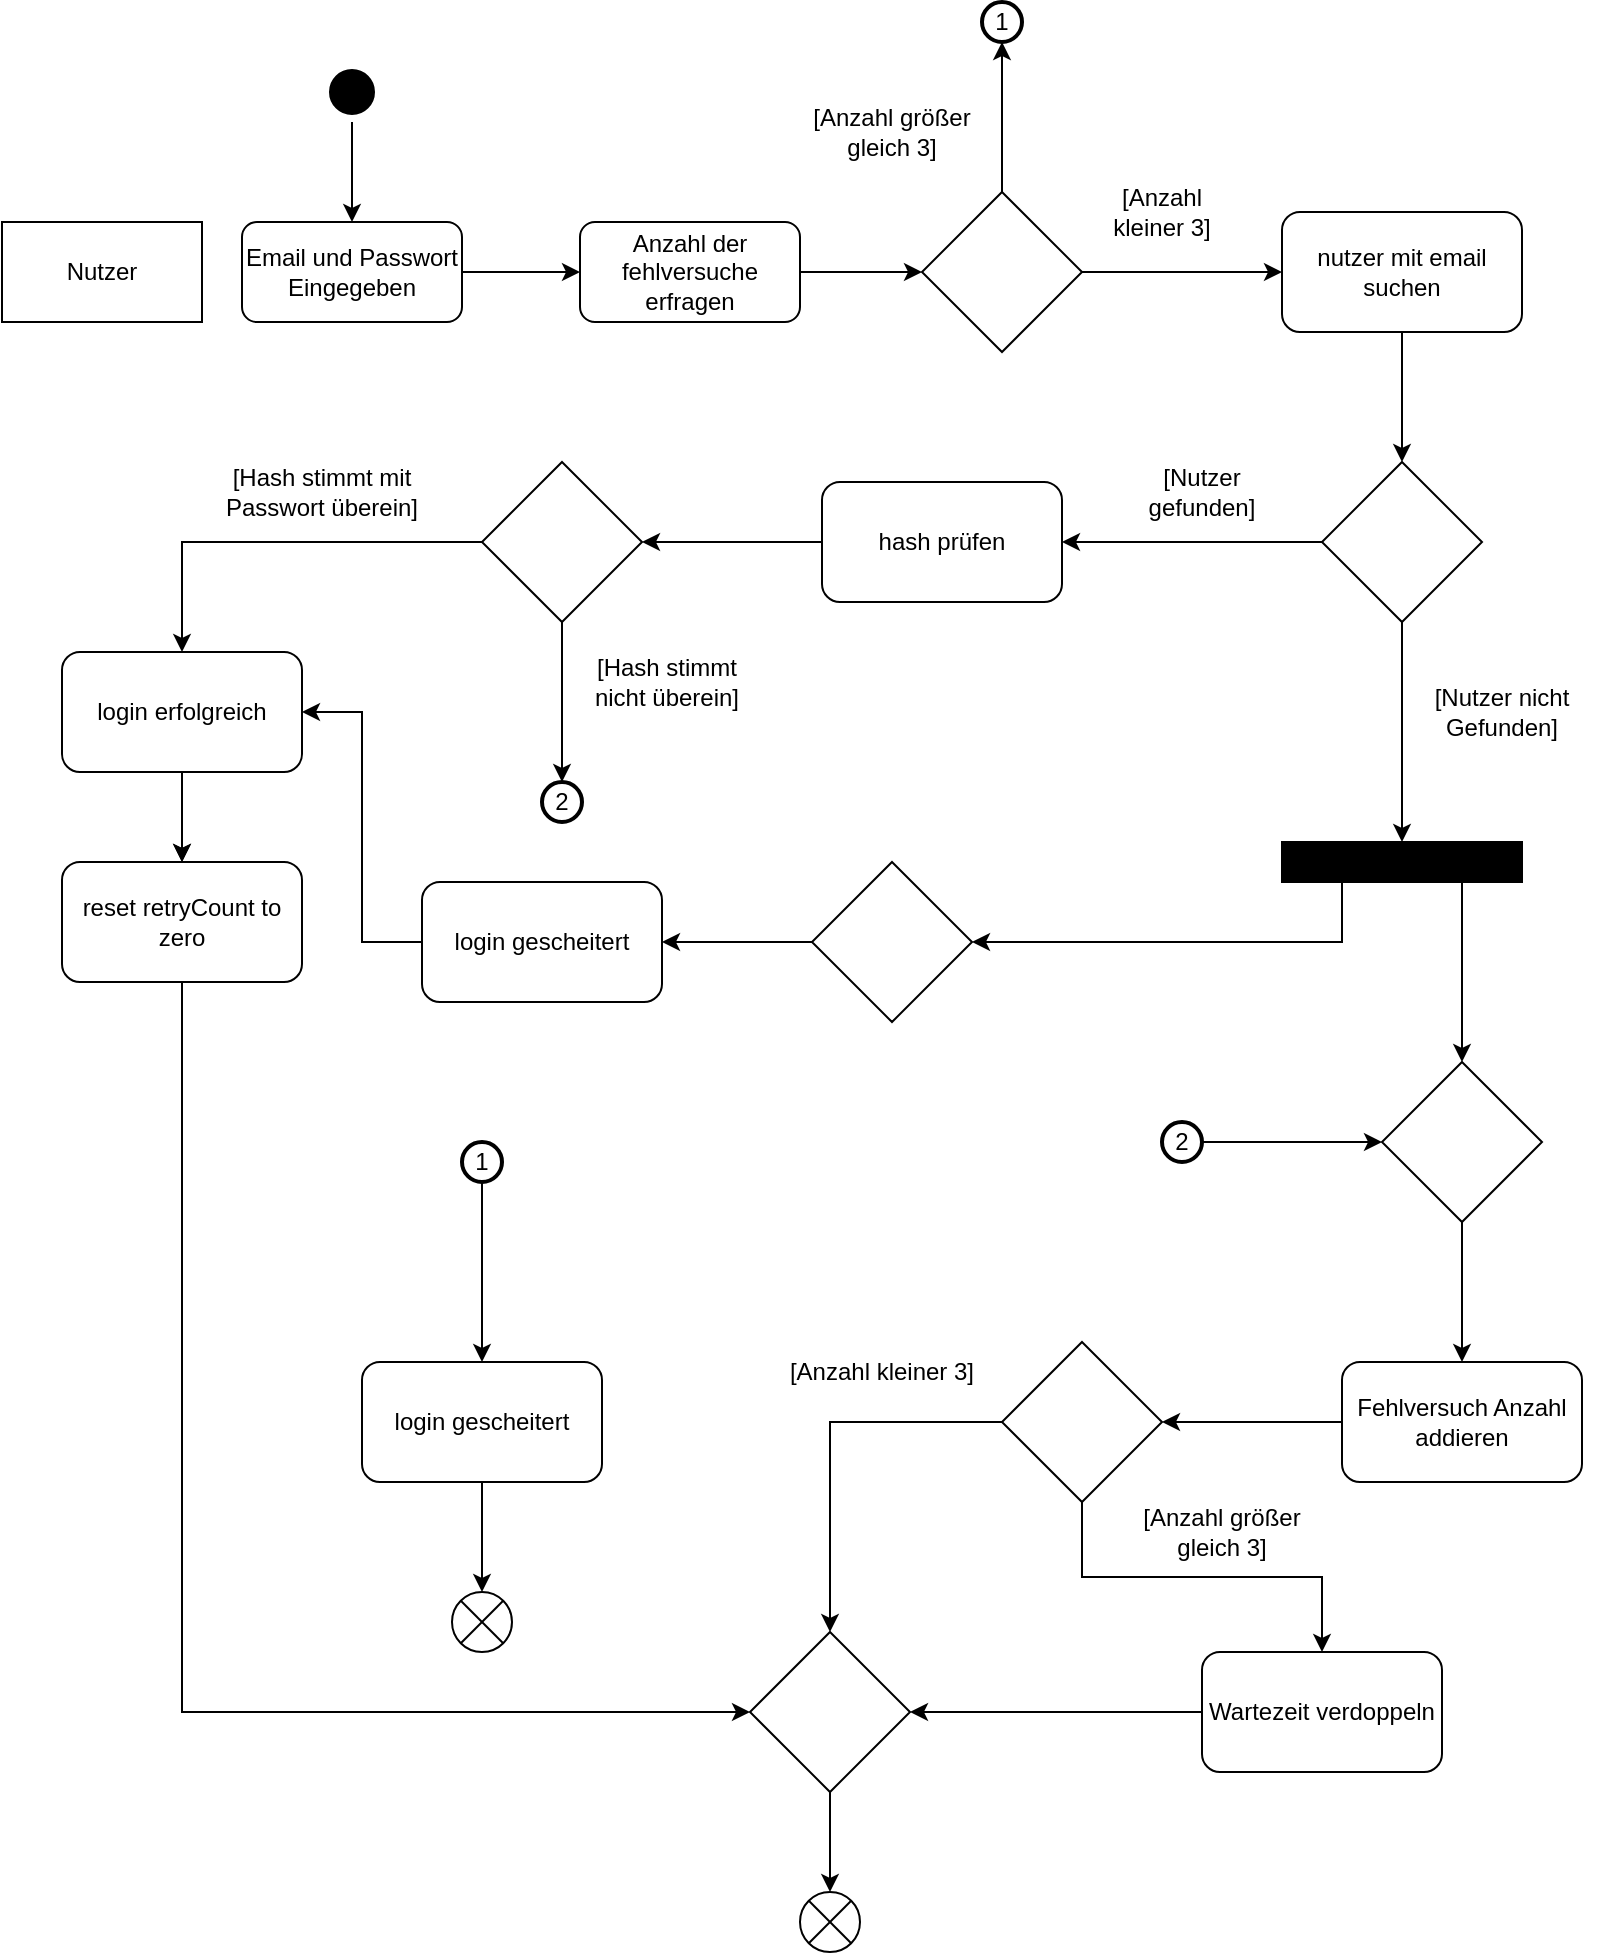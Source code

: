 <mxfile version="21.8.0" type="device">
  <diagram name="Seite-1" id="6rdLMcU7qFHCMdSQ0RmP">
    <mxGraphModel dx="1376" dy="661" grid="1" gridSize="10" guides="1" tooltips="1" connect="1" arrows="1" fold="1" page="1" pageScale="1" pageWidth="827" pageHeight="1169" math="0" shadow="0">
      <root>
        <mxCell id="0" />
        <mxCell id="1" parent="0" />
        <mxCell id="MToOQenidi22LgT-aLaP-28" style="edgeStyle=orthogonalEdgeStyle;rounded=0;orthogonalLoop=1;jettySize=auto;html=1;entryX=0;entryY=0.5;entryDx=0;entryDy=0;" parent="1" source="rEsuLK7hwyCycrSi-2LT-4" target="MToOQenidi22LgT-aLaP-27" edge="1">
          <mxGeometry relative="1" as="geometry" />
        </mxCell>
        <mxCell id="rEsuLK7hwyCycrSi-2LT-4" value="Email und Passwort Eingegeben" style="rounded=1;whiteSpace=wrap;html=1;labelBackgroundColor=none;" parent="1" vertex="1">
          <mxGeometry x="120" y="150" width="110" height="50" as="geometry" />
        </mxCell>
        <mxCell id="rEsuLK7hwyCycrSi-2LT-5" value="Nutzer" style="rounded=0;whiteSpace=wrap;html=1;labelBackgroundColor=none;" parent="1" vertex="1">
          <mxGeometry y="150" width="100" height="50" as="geometry" />
        </mxCell>
        <mxCell id="rEsuLK7hwyCycrSi-2LT-18" style="edgeStyle=orthogonalEdgeStyle;rounded=0;orthogonalLoop=1;jettySize=auto;html=1;entryX=0;entryY=0.5;entryDx=0;entryDy=0;labelBackgroundColor=none;fontColor=default;exitX=1;exitY=0.5;exitDx=0;exitDy=0;" parent="1" source="MToOQenidi22LgT-aLaP-12" target="rEsuLK7hwyCycrSi-2LT-17" edge="1">
          <mxGeometry relative="1" as="geometry">
            <mxPoint x="510" y="170" as="sourcePoint" />
          </mxGeometry>
        </mxCell>
        <mxCell id="rEsuLK7hwyCycrSi-2LT-30" style="edgeStyle=orthogonalEdgeStyle;rounded=0;orthogonalLoop=1;jettySize=auto;html=1;labelBackgroundColor=none;fontColor=default;" parent="1" source="rEsuLK7hwyCycrSi-2LT-17" target="rEsuLK7hwyCycrSi-2LT-20" edge="1">
          <mxGeometry relative="1" as="geometry" />
        </mxCell>
        <mxCell id="rEsuLK7hwyCycrSi-2LT-17" value="nutzer mit email suchen" style="rounded=1;whiteSpace=wrap;html=1;labelBackgroundColor=none;" parent="1" vertex="1">
          <mxGeometry x="640" y="145" width="120" height="60" as="geometry" />
        </mxCell>
        <mxCell id="rEsuLK7hwyCycrSi-2LT-24" style="edgeStyle=orthogonalEdgeStyle;rounded=0;orthogonalLoop=1;jettySize=auto;html=1;entryX=1;entryY=0.5;entryDx=0;entryDy=0;labelBackgroundColor=none;fontColor=default;" parent="1" source="rEsuLK7hwyCycrSi-2LT-20" target="rEsuLK7hwyCycrSi-2LT-25" edge="1">
          <mxGeometry relative="1" as="geometry">
            <mxPoint x="530" y="440" as="targetPoint" />
          </mxGeometry>
        </mxCell>
        <mxCell id="MToOQenidi22LgT-aLaP-43" style="edgeStyle=orthogonalEdgeStyle;rounded=0;orthogonalLoop=1;jettySize=auto;html=1;" parent="1" source="rEsuLK7hwyCycrSi-2LT-20" target="MToOQenidi22LgT-aLaP-2" edge="1">
          <mxGeometry relative="1" as="geometry" />
        </mxCell>
        <mxCell id="rEsuLK7hwyCycrSi-2LT-20" value="" style="rhombus;whiteSpace=wrap;html=1;labelBackgroundColor=none;" parent="1" vertex="1">
          <mxGeometry x="660" y="270" width="80" height="80" as="geometry" />
        </mxCell>
        <mxCell id="rEsuLK7hwyCycrSi-2LT-22" value="[Nutzer gefunden]" style="text;html=1;strokeColor=none;fillColor=none;align=center;verticalAlign=middle;whiteSpace=wrap;rounded=0;labelBackgroundColor=none;" parent="1" vertex="1">
          <mxGeometry x="570" y="270" width="60" height="30" as="geometry" />
        </mxCell>
        <mxCell id="MToOQenidi22LgT-aLaP-15" style="edgeStyle=orthogonalEdgeStyle;rounded=0;orthogonalLoop=1;jettySize=auto;html=1;entryX=1;entryY=0.5;entryDx=0;entryDy=0;" parent="1" source="rEsuLK7hwyCycrSi-2LT-25" target="MToOQenidi22LgT-aLaP-14" edge="1">
          <mxGeometry relative="1" as="geometry">
            <mxPoint x="310" y="290" as="targetPoint" />
          </mxGeometry>
        </mxCell>
        <mxCell id="rEsuLK7hwyCycrSi-2LT-25" value="hash prüfen" style="rounded=1;whiteSpace=wrap;html=1;labelBackgroundColor=none;" parent="1" vertex="1">
          <mxGeometry x="410" y="280" width="120" height="60" as="geometry" />
        </mxCell>
        <mxCell id="rEsuLK7hwyCycrSi-2LT-32" value="[Nutzer nicht Gefunden]" style="text;html=1;strokeColor=none;fillColor=none;align=center;verticalAlign=middle;whiteSpace=wrap;rounded=0;labelBackgroundColor=none;" parent="1" vertex="1">
          <mxGeometry x="700" y="380" width="100" height="30" as="geometry" />
        </mxCell>
        <mxCell id="rEsuLK7hwyCycrSi-2LT-39" value="login gescheitert" style="rounded=1;whiteSpace=wrap;html=1;labelBackgroundColor=none;" parent="1" vertex="1">
          <mxGeometry x="180" y="720" width="120" height="60" as="geometry" />
        </mxCell>
        <mxCell id="MToOQenidi22LgT-aLaP-24" style="edgeStyle=orthogonalEdgeStyle;rounded=0;orthogonalLoop=1;jettySize=auto;html=1;entryX=0.5;entryY=0;entryDx=0;entryDy=0;entryPerimeter=0;" parent="1" source="rEsuLK7hwyCycrSi-2LT-45" edge="1">
          <mxGeometry relative="1" as="geometry">
            <mxPoint x="90" y="470" as="targetPoint" />
          </mxGeometry>
        </mxCell>
        <mxCell id="sNGj3hV3pmm6zrYYgMPP-7" value="" style="edgeStyle=orthogonalEdgeStyle;rounded=0;orthogonalLoop=1;jettySize=auto;html=1;" edge="1" parent="1" source="rEsuLK7hwyCycrSi-2LT-45" target="sNGj3hV3pmm6zrYYgMPP-2">
          <mxGeometry relative="1" as="geometry" />
        </mxCell>
        <mxCell id="rEsuLK7hwyCycrSi-2LT-45" value="&amp;nbsp;login erfolgreich&amp;nbsp;" style="rounded=1;whiteSpace=wrap;html=1;labelBackgroundColor=none;" parent="1" vertex="1">
          <mxGeometry x="30" y="365" width="120" height="60" as="geometry" />
        </mxCell>
        <mxCell id="MToOQenidi22LgT-aLaP-25" style="edgeStyle=orthogonalEdgeStyle;rounded=0;orthogonalLoop=1;jettySize=auto;html=1;entryX=0.5;entryY=0;entryDx=0;entryDy=0;" parent="1" source="rEsuLK7hwyCycrSi-2LT-50" target="rEsuLK7hwyCycrSi-2LT-4" edge="1">
          <mxGeometry relative="1" as="geometry" />
        </mxCell>
        <mxCell id="rEsuLK7hwyCycrSi-2LT-50" value="" style="ellipse;html=1;shape=startState;labelBackgroundColor=none;fillColor=#000000;" parent="1" vertex="1">
          <mxGeometry x="160" y="70" width="30" height="30" as="geometry" />
        </mxCell>
        <mxCell id="MToOQenidi22LgT-aLaP-39" style="edgeStyle=orthogonalEdgeStyle;rounded=0;orthogonalLoop=1;jettySize=auto;html=1;exitX=0.25;exitY=1;exitDx=0;exitDy=0;entryX=1;entryY=0.5;entryDx=0;entryDy=0;" parent="1" source="MToOQenidi22LgT-aLaP-2" target="MToOQenidi22LgT-aLaP-37" edge="1">
          <mxGeometry relative="1" as="geometry" />
        </mxCell>
        <mxCell id="MToOQenidi22LgT-aLaP-57" style="edgeStyle=orthogonalEdgeStyle;rounded=0;orthogonalLoop=1;jettySize=auto;html=1;entryX=0.5;entryY=0;entryDx=0;entryDy=0;exitX=0.75;exitY=1;exitDx=0;exitDy=0;" parent="1" source="MToOQenidi22LgT-aLaP-2" target="MToOQenidi22LgT-aLaP-56" edge="1">
          <mxGeometry relative="1" as="geometry" />
        </mxCell>
        <mxCell id="MToOQenidi22LgT-aLaP-2" value="" style="rounded=0;whiteSpace=wrap;html=1;fillColor=#000000;rotation=0;" parent="1" vertex="1">
          <mxGeometry x="640" y="460" width="120" height="20" as="geometry" />
        </mxCell>
        <mxCell id="MToOQenidi22LgT-aLaP-46" style="edgeStyle=orthogonalEdgeStyle;rounded=0;orthogonalLoop=1;jettySize=auto;html=1;entryX=1;entryY=0.5;entryDx=0;entryDy=0;" parent="1" source="MToOQenidi22LgT-aLaP-6" target="MToOQenidi22LgT-aLaP-11" edge="1">
          <mxGeometry relative="1" as="geometry" />
        </mxCell>
        <mxCell id="MToOQenidi22LgT-aLaP-6" value="Fehlversuch Anzahl addieren" style="rounded=1;whiteSpace=wrap;html=1;" parent="1" vertex="1">
          <mxGeometry x="670" y="720" width="120" height="60" as="geometry" />
        </mxCell>
        <mxCell id="MToOQenidi22LgT-aLaP-45" style="edgeStyle=orthogonalEdgeStyle;rounded=0;orthogonalLoop=1;jettySize=auto;html=1;entryX=0.5;entryY=0;entryDx=0;entryDy=0;exitX=0.5;exitY=1;exitDx=0;exitDy=0;" parent="1" source="MToOQenidi22LgT-aLaP-11" target="MToOQenidi22LgT-aLaP-44" edge="1">
          <mxGeometry relative="1" as="geometry" />
        </mxCell>
        <mxCell id="MToOQenidi22LgT-aLaP-48" style="edgeStyle=orthogonalEdgeStyle;rounded=0;orthogonalLoop=1;jettySize=auto;html=1;entryX=0.5;entryY=0;entryDx=0;entryDy=0;" parent="1" source="MToOQenidi22LgT-aLaP-11" target="MToOQenidi22LgT-aLaP-49" edge="1">
          <mxGeometry relative="1" as="geometry">
            <mxPoint x="414" y="865" as="targetPoint" />
          </mxGeometry>
        </mxCell>
        <mxCell id="MToOQenidi22LgT-aLaP-11" value="" style="rhombus;whiteSpace=wrap;html=1;" parent="1" vertex="1">
          <mxGeometry x="500" y="710" width="80" height="80" as="geometry" />
        </mxCell>
        <mxCell id="MToOQenidi22LgT-aLaP-32" style="edgeStyle=orthogonalEdgeStyle;rounded=0;orthogonalLoop=1;jettySize=auto;html=1;entryX=0.5;entryY=1;entryDx=0;entryDy=0;entryPerimeter=0;" parent="1" source="MToOQenidi22LgT-aLaP-12" target="MToOQenidi22LgT-aLaP-33" edge="1">
          <mxGeometry relative="1" as="geometry">
            <mxPoint x="500" y="60" as="targetPoint" />
          </mxGeometry>
        </mxCell>
        <mxCell id="MToOQenidi22LgT-aLaP-12" value="" style="rhombus;whiteSpace=wrap;html=1;" parent="1" vertex="1">
          <mxGeometry x="460" y="135" width="80" height="80" as="geometry" />
        </mxCell>
        <mxCell id="MToOQenidi22LgT-aLaP-21" style="edgeStyle=orthogonalEdgeStyle;rounded=0;orthogonalLoop=1;jettySize=auto;html=1;entryX=0.5;entryY=0;entryDx=0;entryDy=0;" parent="1" source="MToOQenidi22LgT-aLaP-14" target="rEsuLK7hwyCycrSi-2LT-45" edge="1">
          <mxGeometry relative="1" as="geometry" />
        </mxCell>
        <mxCell id="MToOQenidi22LgT-aLaP-64" style="edgeStyle=orthogonalEdgeStyle;rounded=0;orthogonalLoop=1;jettySize=auto;html=1;entryX=0.5;entryY=0;entryDx=0;entryDy=0;entryPerimeter=0;" parent="1" source="MToOQenidi22LgT-aLaP-14" target="MToOQenidi22LgT-aLaP-63" edge="1">
          <mxGeometry relative="1" as="geometry" />
        </mxCell>
        <mxCell id="MToOQenidi22LgT-aLaP-14" value="" style="rhombus;whiteSpace=wrap;html=1;" parent="1" vertex="1">
          <mxGeometry x="240" y="270" width="80" height="80" as="geometry" />
        </mxCell>
        <mxCell id="MToOQenidi22LgT-aLaP-22" value="[Hash stimmt mit Passwort überein]" style="text;html=1;strokeColor=none;fillColor=none;align=center;verticalAlign=middle;whiteSpace=wrap;rounded=0;labelBackgroundColor=none;" parent="1" vertex="1">
          <mxGeometry x="110" y="270" width="100" height="30" as="geometry" />
        </mxCell>
        <mxCell id="MToOQenidi22LgT-aLaP-26" value="[Anzahl kleiner 3]" style="text;html=1;strokeColor=none;fillColor=none;align=center;verticalAlign=middle;whiteSpace=wrap;rounded=0;labelBackgroundColor=none;" parent="1" vertex="1">
          <mxGeometry x="550" y="130" width="60" height="30" as="geometry" />
        </mxCell>
        <mxCell id="MToOQenidi22LgT-aLaP-29" style="edgeStyle=orthogonalEdgeStyle;rounded=0;orthogonalLoop=1;jettySize=auto;html=1;entryX=0;entryY=0.5;entryDx=0;entryDy=0;" parent="1" source="MToOQenidi22LgT-aLaP-27" target="MToOQenidi22LgT-aLaP-12" edge="1">
          <mxGeometry relative="1" as="geometry" />
        </mxCell>
        <mxCell id="MToOQenidi22LgT-aLaP-27" value="Anzahl der fehlversuche erfragen" style="rounded=1;whiteSpace=wrap;html=1;labelBackgroundColor=none;" parent="1" vertex="1">
          <mxGeometry x="289" y="150" width="110" height="50" as="geometry" />
        </mxCell>
        <mxCell id="MToOQenidi22LgT-aLaP-30" value="[Anzahl größer gleich 3]" style="text;html=1;strokeColor=none;fillColor=none;align=center;verticalAlign=middle;whiteSpace=wrap;rounded=0;labelBackgroundColor=none;" parent="1" vertex="1">
          <mxGeometry x="400" y="90" width="90" height="30" as="geometry" />
        </mxCell>
        <mxCell id="MToOQenidi22LgT-aLaP-33" value="1" style="strokeWidth=2;html=1;shape=mxgraph.flowchart.start_2;whiteSpace=wrap;" parent="1" vertex="1">
          <mxGeometry x="490" y="40" width="20" height="20" as="geometry" />
        </mxCell>
        <mxCell id="MToOQenidi22LgT-aLaP-37" value="" style="rhombus;whiteSpace=wrap;html=1;" parent="1" vertex="1">
          <mxGeometry x="405" y="470" width="80" height="80" as="geometry" />
        </mxCell>
        <mxCell id="MToOQenidi22LgT-aLaP-50" style="edgeStyle=orthogonalEdgeStyle;rounded=0;orthogonalLoop=1;jettySize=auto;html=1;entryX=1;entryY=0.5;entryDx=0;entryDy=0;" parent="1" source="MToOQenidi22LgT-aLaP-44" target="MToOQenidi22LgT-aLaP-49" edge="1">
          <mxGeometry relative="1" as="geometry" />
        </mxCell>
        <mxCell id="MToOQenidi22LgT-aLaP-44" value="Wartezeit verdoppeln" style="rounded=1;whiteSpace=wrap;html=1;" parent="1" vertex="1">
          <mxGeometry x="600" y="865" width="120" height="60" as="geometry" />
        </mxCell>
        <mxCell id="MToOQenidi22LgT-aLaP-54" style="edgeStyle=orthogonalEdgeStyle;rounded=0;orthogonalLoop=1;jettySize=auto;html=1;entryX=0.5;entryY=0;entryDx=0;entryDy=0;entryPerimeter=0;" parent="1" source="MToOQenidi22LgT-aLaP-49" target="MToOQenidi22LgT-aLaP-53" edge="1">
          <mxGeometry relative="1" as="geometry" />
        </mxCell>
        <mxCell id="MToOQenidi22LgT-aLaP-49" value="" style="rhombus;whiteSpace=wrap;html=1;" parent="1" vertex="1">
          <mxGeometry x="374" y="855" width="80" height="80" as="geometry" />
        </mxCell>
        <mxCell id="MToOQenidi22LgT-aLaP-51" value="[Anzahl kleiner 3]" style="text;html=1;strokeColor=none;fillColor=none;align=center;verticalAlign=middle;whiteSpace=wrap;rounded=0;labelBackgroundColor=none;" parent="1" vertex="1">
          <mxGeometry x="390" y="710" width="100" height="30" as="geometry" />
        </mxCell>
        <mxCell id="MToOQenidi22LgT-aLaP-52" value="[Anzahl größer gleich 3]" style="text;html=1;strokeColor=none;fillColor=none;align=center;verticalAlign=middle;whiteSpace=wrap;rounded=0;labelBackgroundColor=none;" parent="1" vertex="1">
          <mxGeometry x="560" y="790" width="100" height="30" as="geometry" />
        </mxCell>
        <mxCell id="MToOQenidi22LgT-aLaP-53" value="" style="verticalLabelPosition=bottom;verticalAlign=top;html=1;shape=mxgraph.flowchart.or;" parent="1" vertex="1">
          <mxGeometry x="399" y="985" width="30" height="30" as="geometry" />
        </mxCell>
        <mxCell id="MToOQenidi22LgT-aLaP-58" style="edgeStyle=orthogonalEdgeStyle;rounded=0;orthogonalLoop=1;jettySize=auto;html=1;entryX=0.5;entryY=0;entryDx=0;entryDy=0;" parent="1" source="MToOQenidi22LgT-aLaP-56" target="MToOQenidi22LgT-aLaP-6" edge="1">
          <mxGeometry relative="1" as="geometry" />
        </mxCell>
        <mxCell id="MToOQenidi22LgT-aLaP-56" value="" style="rhombus;whiteSpace=wrap;html=1;" parent="1" vertex="1">
          <mxGeometry x="690" y="570" width="80" height="80" as="geometry" />
        </mxCell>
        <mxCell id="MToOQenidi22LgT-aLaP-61" style="edgeStyle=orthogonalEdgeStyle;rounded=0;orthogonalLoop=1;jettySize=auto;html=1;entryX=0;entryY=0.5;entryDx=0;entryDy=0;" parent="1" source="MToOQenidi22LgT-aLaP-60" target="MToOQenidi22LgT-aLaP-56" edge="1">
          <mxGeometry relative="1" as="geometry" />
        </mxCell>
        <mxCell id="MToOQenidi22LgT-aLaP-60" value="2" style="strokeWidth=2;html=1;shape=mxgraph.flowchart.start_2;whiteSpace=wrap;" parent="1" vertex="1">
          <mxGeometry x="580" y="600" width="20" height="20" as="geometry" />
        </mxCell>
        <mxCell id="MToOQenidi22LgT-aLaP-63" value="2" style="strokeWidth=2;html=1;shape=mxgraph.flowchart.start_2;whiteSpace=wrap;" parent="1" vertex="1">
          <mxGeometry x="270" y="430" width="20" height="20" as="geometry" />
        </mxCell>
        <mxCell id="MToOQenidi22LgT-aLaP-65" value="[Hash stimmt nicht überein]" style="text;html=1;strokeColor=none;fillColor=none;align=center;verticalAlign=middle;whiteSpace=wrap;rounded=0;labelBackgroundColor=none;" parent="1" vertex="1">
          <mxGeometry x="295" y="365" width="75" height="30" as="geometry" />
        </mxCell>
        <mxCell id="sNGj3hV3pmm6zrYYgMPP-2" value="reset retryCount to zero" style="rounded=1;whiteSpace=wrap;html=1;labelBackgroundColor=none;" vertex="1" parent="1">
          <mxGeometry x="30" y="470" width="120" height="60" as="geometry" />
        </mxCell>
        <mxCell id="sNGj3hV3pmm6zrYYgMPP-6" value="" style="edgeStyle=orthogonalEdgeStyle;rounded=0;orthogonalLoop=1;jettySize=auto;html=1;exitX=0.5;exitY=1;exitDx=0;exitDy=0;entryX=0;entryY=0.5;entryDx=0;entryDy=0;" edge="1" parent="1" source="sNGj3hV3pmm6zrYYgMPP-2" target="MToOQenidi22LgT-aLaP-49">
          <mxGeometry relative="1" as="geometry">
            <mxPoint x="100" y="480" as="sourcePoint" />
            <mxPoint x="90" y="650" as="targetPoint" />
          </mxGeometry>
        </mxCell>
        <mxCell id="sNGj3hV3pmm6zrYYgMPP-9" value="1" style="strokeWidth=2;html=1;shape=mxgraph.flowchart.start_2;whiteSpace=wrap;" vertex="1" parent="1">
          <mxGeometry x="230" y="610" width="20" height="20" as="geometry" />
        </mxCell>
        <mxCell id="sNGj3hV3pmm6zrYYgMPP-10" style="edgeStyle=orthogonalEdgeStyle;rounded=0;orthogonalLoop=1;jettySize=auto;html=1;exitX=0.5;exitY=1;exitDx=0;exitDy=0;exitPerimeter=0;entryX=0.5;entryY=0;entryDx=0;entryDy=0;" edge="1" parent="1" source="sNGj3hV3pmm6zrYYgMPP-9" target="rEsuLK7hwyCycrSi-2LT-39">
          <mxGeometry relative="1" as="geometry">
            <mxPoint x="445" y="410" as="sourcePoint" />
            <mxPoint x="450" y="610" as="targetPoint" />
            <Array as="points">
              <mxPoint x="240" y="720" />
            </Array>
          </mxGeometry>
        </mxCell>
        <mxCell id="sNGj3hV3pmm6zrYYgMPP-12" style="edgeStyle=orthogonalEdgeStyle;rounded=0;orthogonalLoop=1;jettySize=auto;html=1;exitX=0.5;exitY=1;exitDx=0;exitDy=0;entryX=0.5;entryY=0;entryDx=0;entryDy=0;entryPerimeter=0;" edge="1" parent="1" source="rEsuLK7hwyCycrSi-2LT-39" target="sNGj3hV3pmm6zrYYgMPP-13">
          <mxGeometry relative="1" as="geometry">
            <mxPoint x="424" y="945" as="sourcePoint" />
            <mxPoint x="240" y="830" as="targetPoint" />
          </mxGeometry>
        </mxCell>
        <mxCell id="sNGj3hV3pmm6zrYYgMPP-13" value="" style="verticalLabelPosition=bottom;verticalAlign=top;html=1;shape=mxgraph.flowchart.or;" vertex="1" parent="1">
          <mxGeometry x="225" y="835" width="30" height="30" as="geometry" />
        </mxCell>
        <mxCell id="sNGj3hV3pmm6zrYYgMPP-18" style="edgeStyle=orthogonalEdgeStyle;rounded=0;orthogonalLoop=1;jettySize=auto;html=1;entryX=1;entryY=0.5;entryDx=0;entryDy=0;" edge="1" parent="1" source="sNGj3hV3pmm6zrYYgMPP-15" target="rEsuLK7hwyCycrSi-2LT-45">
          <mxGeometry relative="1" as="geometry" />
        </mxCell>
        <mxCell id="sNGj3hV3pmm6zrYYgMPP-15" value="login gescheitert" style="rounded=1;whiteSpace=wrap;html=1;labelBackgroundColor=none;" vertex="1" parent="1">
          <mxGeometry x="210" y="480" width="120" height="60" as="geometry" />
        </mxCell>
        <mxCell id="sNGj3hV3pmm6zrYYgMPP-17" value="" style="endArrow=classic;html=1;rounded=0;exitX=0;exitY=0.5;exitDx=0;exitDy=0;entryX=1;entryY=0.5;entryDx=0;entryDy=0;" edge="1" parent="1" source="MToOQenidi22LgT-aLaP-37" target="sNGj3hV3pmm6zrYYgMPP-15">
          <mxGeometry width="50" height="50" relative="1" as="geometry">
            <mxPoint x="640" y="640" as="sourcePoint" />
            <mxPoint x="320" y="510" as="targetPoint" />
          </mxGeometry>
        </mxCell>
      </root>
    </mxGraphModel>
  </diagram>
</mxfile>
